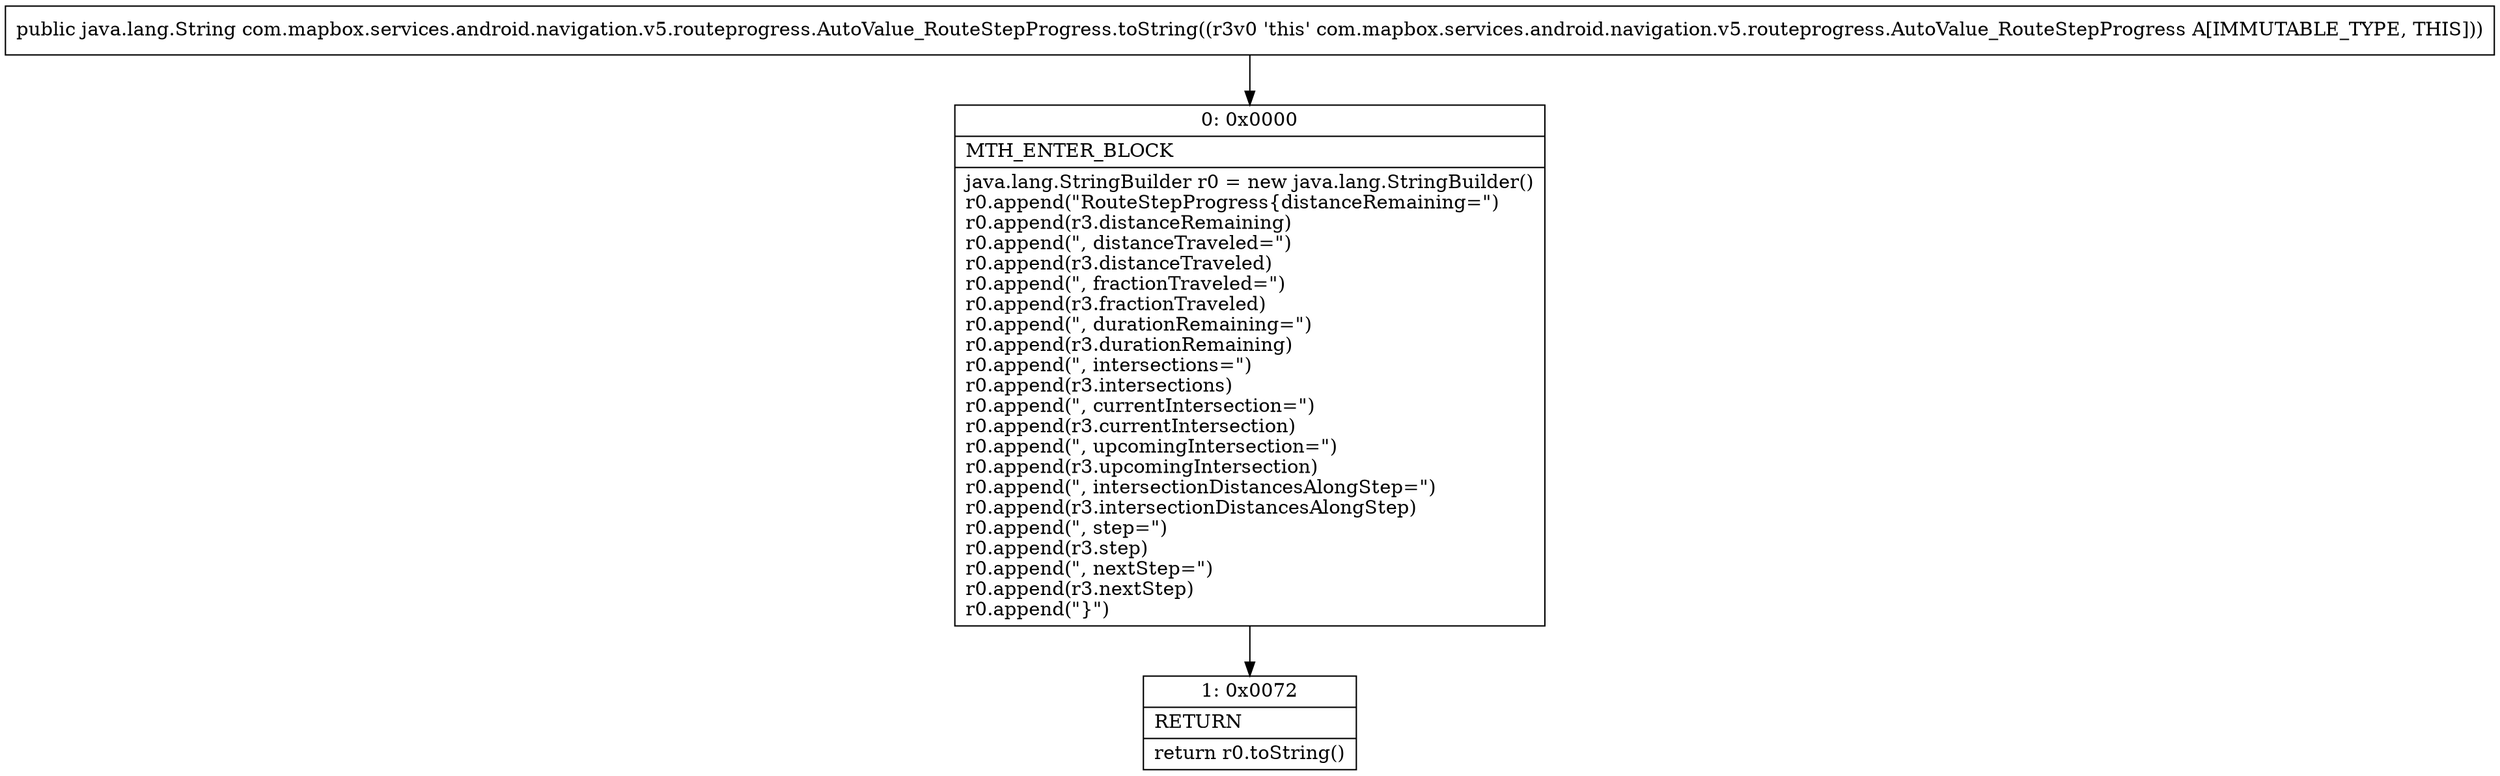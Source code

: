digraph "CFG forcom.mapbox.services.android.navigation.v5.routeprogress.AutoValue_RouteStepProgress.toString()Ljava\/lang\/String;" {
Node_0 [shape=record,label="{0\:\ 0x0000|MTH_ENTER_BLOCK\l|java.lang.StringBuilder r0 = new java.lang.StringBuilder()\lr0.append(\"RouteStepProgress\{distanceRemaining=\")\lr0.append(r3.distanceRemaining)\lr0.append(\", distanceTraveled=\")\lr0.append(r3.distanceTraveled)\lr0.append(\", fractionTraveled=\")\lr0.append(r3.fractionTraveled)\lr0.append(\", durationRemaining=\")\lr0.append(r3.durationRemaining)\lr0.append(\", intersections=\")\lr0.append(r3.intersections)\lr0.append(\", currentIntersection=\")\lr0.append(r3.currentIntersection)\lr0.append(\", upcomingIntersection=\")\lr0.append(r3.upcomingIntersection)\lr0.append(\", intersectionDistancesAlongStep=\")\lr0.append(r3.intersectionDistancesAlongStep)\lr0.append(\", step=\")\lr0.append(r3.step)\lr0.append(\", nextStep=\")\lr0.append(r3.nextStep)\lr0.append(\"\}\")\l}"];
Node_1 [shape=record,label="{1\:\ 0x0072|RETURN\l|return r0.toString()\l}"];
MethodNode[shape=record,label="{public java.lang.String com.mapbox.services.android.navigation.v5.routeprogress.AutoValue_RouteStepProgress.toString((r3v0 'this' com.mapbox.services.android.navigation.v5.routeprogress.AutoValue_RouteStepProgress A[IMMUTABLE_TYPE, THIS])) }"];
MethodNode -> Node_0;
Node_0 -> Node_1;
}

